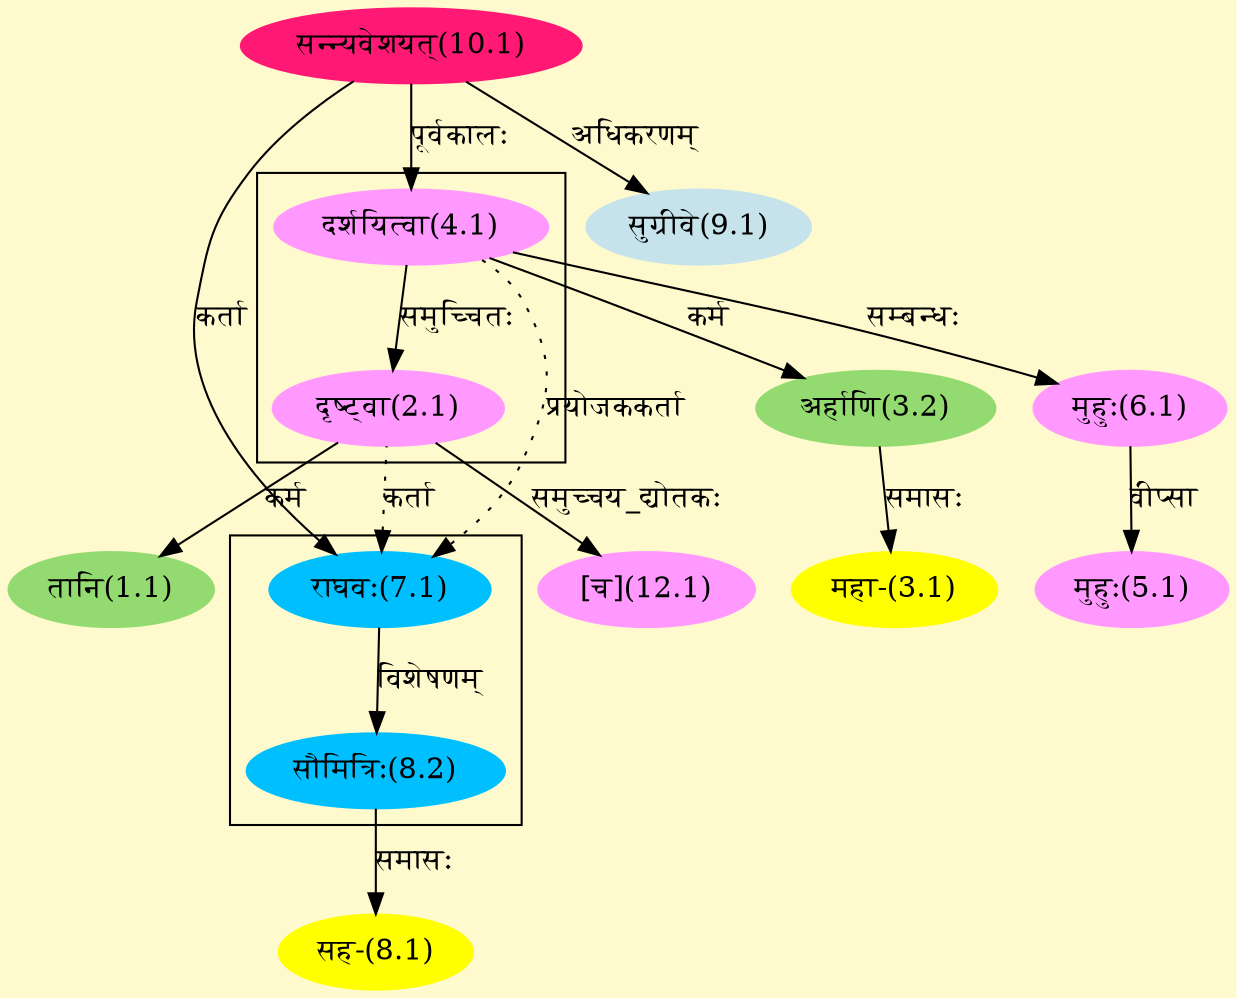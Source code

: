 digraph G{
rankdir=BT;
 compound=true;
 bgcolor="lemonchiffon1";

subgraph cluster_1{
Node2_1 [style=filled, color="#FF99FF" label = "दृष्ट्वा(2.1)"]
Node4_1 [style=filled, color="#FF99FF" label = "दर्शयित्वा(4.1)"]

}

subgraph cluster_2{
Node8_2 [style=filled, color="#00BFFF" label = "सौमित्रिः(8.2)"]
Node7_1 [style=filled, color="#00BFFF" label = "राघवः(7.1)"]

}
Node1_1 [style=filled, color="#93DB70" label = "तानि(1.1)"]
Node2_1 [style=filled, color="#FF99FF" label = "दृष्ट्वा(2.1)"]
Node3_1 [style=filled, color="#FFFF00" label = "महा-(3.1)"]
Node3_2 [style=filled, color="#93DB70" label = "अर्हाणि(3.2)"]
Node4_1 [style=filled, color="#FF99FF" label = "दर्शयित्वा(4.1)"]
Node10_1 [style=filled, color="#FF1975" label = "सन्न्यवेशयत्(10.1)"]
Node5_1 [style=filled, color="#FF99FF" label = "मुहुः(5.1)"]
Node6_1 [style=filled, color="#FF99FF" label = "मुहुः(6.1)"]
Node7_1 [style=filled, color="#00BFFF" label = "राघवः(7.1)"]
Node8_1 [style=filled, color="#FFFF00" label = "सह-(8.1)"]
Node8_2 [style=filled, color="#00BFFF" label = "सौमित्रिः(8.2)"]
Node9_1 [style=filled, color="#C6E2EB" label = "सुग्रीवे(9.1)"]
Node [style=filled, color="" label = "()"]
Node12_1 [style=filled, color="#FF99FF" label = "[च](12.1)"]
/* Start of Relations section */

Node1_1 -> Node2_1 [  label="कर्म"  dir="back" ]
Node2_1 -> Node4_1 [  label="समुच्चितः"  dir="back" ]
Node3_1 -> Node3_2 [  label="समासः"  dir="back" ]
Node3_2 -> Node4_1 [  label="कर्म"  dir="back" ]
Node4_1 -> Node10_1 [  label="पूर्वकालः"  dir="back" ]
Node5_1 -> Node6_1 [  label="वीप्सा"  dir="back" ]
Node6_1 -> Node4_1 [  label="सम्बन्धः"  dir="back" ]
Node7_1 -> Node10_1 [  label="कर्ता"  dir="back" ]
Node7_1 -> Node4_1 [ style=dotted label="प्रयोजककर्ता"  dir="back" ]
Node7_1 -> Node2_1 [ style=dotted label="कर्ता"  dir="back" ]
Node8_1 -> Node8_2 [  label="समासः"  dir="back" ]
Node8_2 -> Node7_1 [  label="विशेषणम्"  dir="back" ]
Node9_1 -> Node10_1 [  label="अधिकरणम्"  dir="back" ]
Node12_1 -> Node2_1 [  label="समुच्चय_द्योतकः"  dir="back" ]
}
